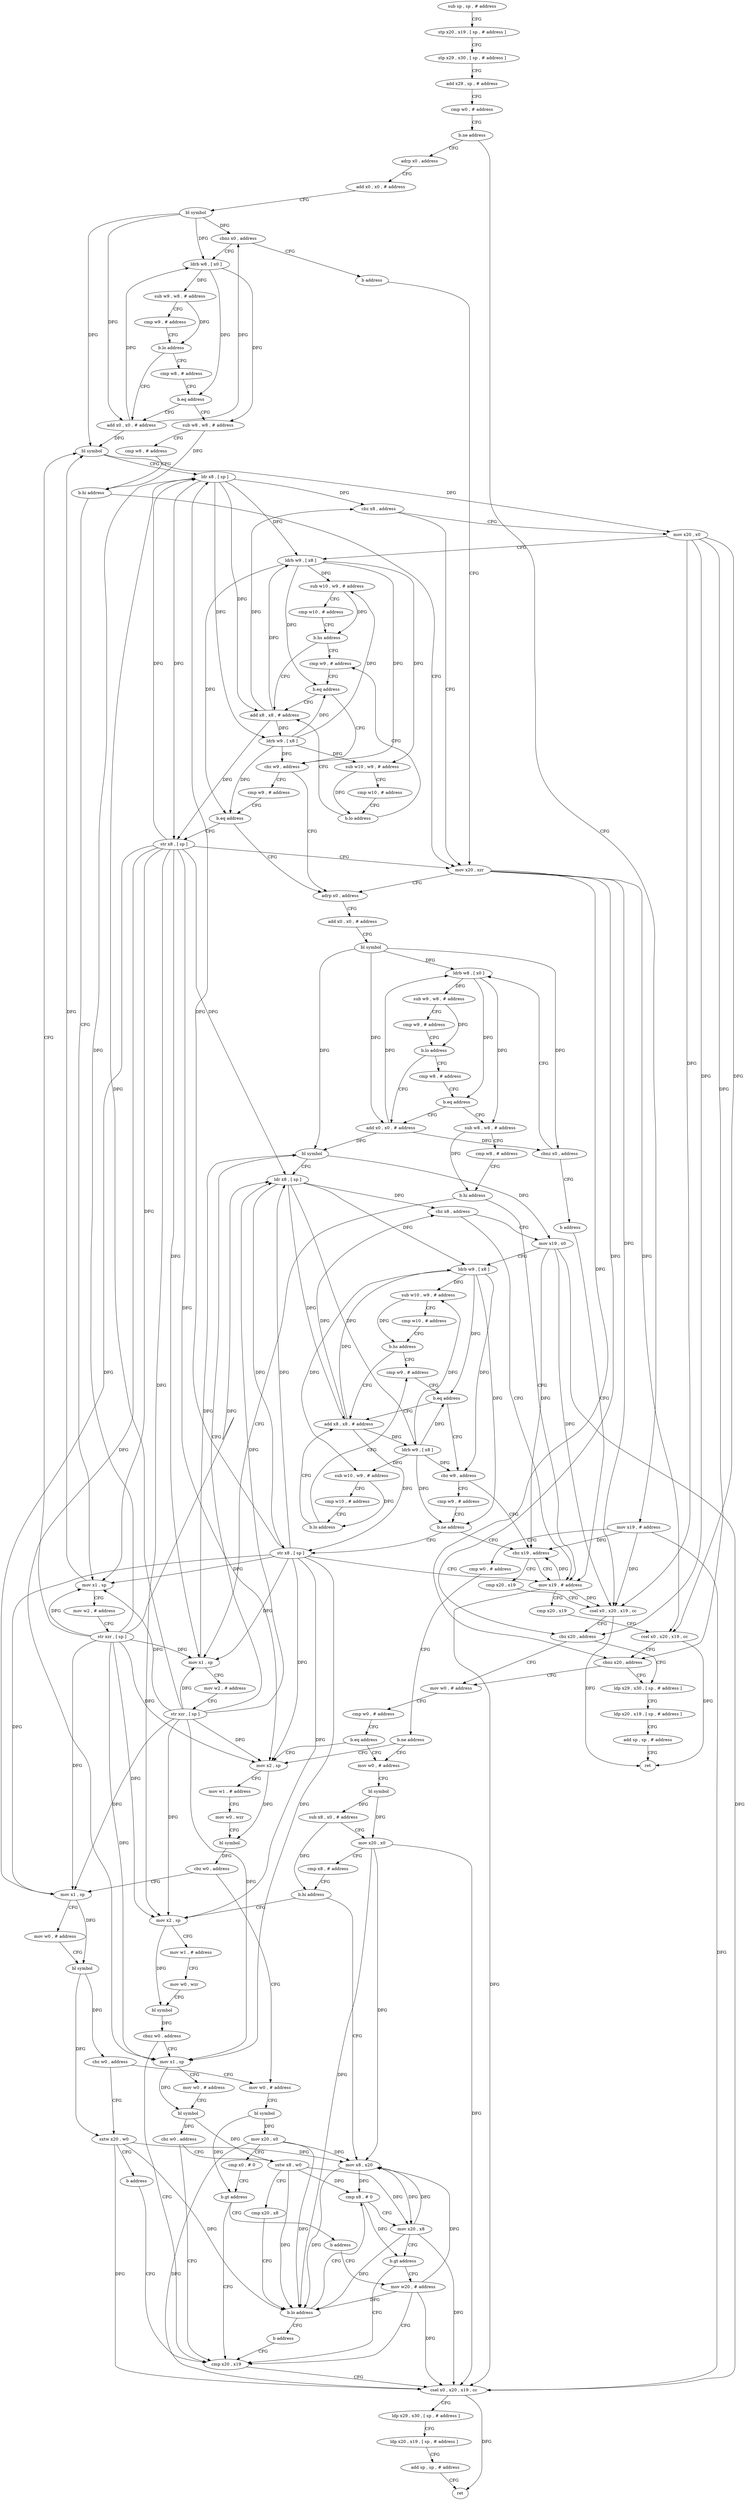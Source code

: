 digraph "func" {
"4205268" [label = "sub sp , sp , # address" ]
"4205272" [label = "stp x20 , x19 , [ sp , # address ]" ]
"4205276" [label = "stp x29 , x30 , [ sp , # address ]" ]
"4205280" [label = "add x29 , sp , # address" ]
"4205284" [label = "cmp w0 , # address" ]
"4205288" [label = "b.ne address" ]
"4205620" [label = "mov x19 , # address" ]
"4205292" [label = "adrp x0 , address" ]
"4205624" [label = "cmp w0 , # address" ]
"4205628" [label = "b.ne address" ]
"4205732" [label = "mov w0 , # address" ]
"4205632" [label = "mov x2 , sp" ]
"4205296" [label = "add x0 , x0 , # address" ]
"4205300" [label = "bl symbol" ]
"4205304" [label = "cbnz x0 , address" ]
"4205316" [label = "ldrb w8 , [ x0 ]" ]
"4205308" [label = "b address" ]
"4205736" [label = "bl symbol" ]
"4205740" [label = "sub x8 , x0 , # address" ]
"4205744" [label = "mov x20 , x0" ]
"4205748" [label = "cmp x8 , # address" ]
"4205752" [label = "b.hi address" ]
"4205808" [label = "mov x8 , x20" ]
"4205756" [label = "mov x2 , sp" ]
"4205636" [label = "mov w1 , # address" ]
"4205640" [label = "mov w0 , wzr" ]
"4205644" [label = "bl symbol" ]
"4205648" [label = "cbz w0 , address" ]
"4205676" [label = "mov x1 , sp" ]
"4205652" [label = "mov w0 , # address" ]
"4205320" [label = "sub w9 , w8 , # address" ]
"4205324" [label = "cmp w9 , # address" ]
"4205328" [label = "b.lo address" ]
"4205312" [label = "add x0 , x0 , # address" ]
"4205332" [label = "cmp w8 , # address" ]
"4205440" [label = "mov x20 , xzr" ]
"4205812" [label = "cmp x8 , # 0" ]
"4205760" [label = "mov w1 , # address" ]
"4205764" [label = "mov w0 , wzr" ]
"4205768" [label = "bl symbol" ]
"4205772" [label = "cbnz w0 , address" ]
"4205828" [label = "cmp x20 , x19" ]
"4205776" [label = "mov x1 , sp" ]
"4205680" [label = "mov w0 , # address" ]
"4205684" [label = "bl symbol" ]
"4205688" [label = "cbz w0 , address" ]
"4205692" [label = "sxtw x20 , w0" ]
"4205656" [label = "bl symbol" ]
"4205660" [label = "mov x20 , x0" ]
"4205664" [label = "cmp x0 , # 0" ]
"4205668" [label = "b.gt address" ]
"4205672" [label = "b address" ]
"4205336" [label = "b.eq address" ]
"4205340" [label = "sub w8 , w8 , # address" ]
"4205444" [label = "adrp x0 , address" ]
"4205832" [label = "csel x0 , x20 , x19 , cc" ]
"4205836" [label = "ldp x29 , x30 , [ sp , # address ]" ]
"4205840" [label = "ldp x20 , x19 , [ sp , # address ]" ]
"4205844" [label = "add sp , sp , # address" ]
"4205848" [label = "ret" ]
"4205824" [label = "mov w20 , # address" ]
"4205780" [label = "mov w0 , # address" ]
"4205784" [label = "bl symbol" ]
"4205788" [label = "cbz w0 , address" ]
"4205792" [label = "sxtw x8 , w0" ]
"4205696" [label = "b address" ]
"4205344" [label = "cmp w8 , # address" ]
"4205348" [label = "b.hi address" ]
"4205352" [label = "mov x1 , sp" ]
"4205468" [label = "ldrb w8 , [ x0 ]" ]
"4205472" [label = "sub w9 , w8 , # address" ]
"4205476" [label = "cmp w9 , # address" ]
"4205480" [label = "b.lo address" ]
"4205464" [label = "add x0 , x0 , # address" ]
"4205484" [label = "cmp w8 , # address" ]
"4205460" [label = "b address" ]
"4205704" [label = "mov x19 , # address" ]
"4205796" [label = "cmp x20 , x8" ]
"4205800" [label = "b.lo address" ]
"4205804" [label = "b address" ]
"4205356" [label = "mov w2 , # address" ]
"4205360" [label = "str xzr , [ sp ]" ]
"4205364" [label = "bl symbol" ]
"4205368" [label = "ldr x8 , [ sp ]" ]
"4205372" [label = "cbz x8 , address" ]
"4205376" [label = "mov x20 , x0" ]
"4205488" [label = "b.eq address" ]
"4205492" [label = "sub w8 , w8 , # address" ]
"4205708" [label = "cmp x20 , x19" ]
"4205712" [label = "csel x0 , x20 , x19 , cc" ]
"4205716" [label = "cbnz x20 , address" ]
"4205604" [label = "ldp x29 , x30 , [ sp , # address ]" ]
"4205720" [label = "mov w0 , # address" ]
"4205816" [label = "mov x20 , x8" ]
"4205820" [label = "b.gt address" ]
"4205380" [label = "ldrb w9 , [ x8 ]" ]
"4205384" [label = "sub w10 , w9 , # address" ]
"4205388" [label = "cmp w10 , # address" ]
"4205392" [label = "b.hs address" ]
"4205416" [label = "cmp w9 , # address" ]
"4205396" [label = "add x8 , x8 , # address" ]
"4205496" [label = "cmp w8 , # address" ]
"4205500" [label = "b.hi address" ]
"4205504" [label = "mov x1 , sp" ]
"4205608" [label = "ldp x20 , x19 , [ sp , # address ]" ]
"4205612" [label = "add sp , sp , # address" ]
"4205616" [label = "ret" ]
"4205724" [label = "cmp w0 , # address" ]
"4205728" [label = "b.eq address" ]
"4205420" [label = "b.eq address" ]
"4205424" [label = "cbz w9 , address" ]
"4205400" [label = "ldrb w9 , [ x8 ]" ]
"4205404" [label = "sub w10 , w9 , # address" ]
"4205408" [label = "cmp w10 , # address" ]
"4205412" [label = "b.lo address" ]
"4205508" [label = "mov w2 , # address" ]
"4205512" [label = "str xzr , [ sp ]" ]
"4205516" [label = "bl symbol" ]
"4205520" [label = "ldr x8 , [ sp ]" ]
"4205524" [label = "cbz x8 , address" ]
"4205528" [label = "mov x19 , x0" ]
"4205428" [label = "cmp w9 , # address" ]
"4205532" [label = "ldrb w9 , [ x8 ]" ]
"4205536" [label = "sub w10 , w9 , # address" ]
"4205540" [label = "cmp w10 , # address" ]
"4205544" [label = "b.hs address" ]
"4205568" [label = "cmp w9 , # address" ]
"4205548" [label = "add x8 , x8 , # address" ]
"4205448" [label = "add x0 , x0 , # address" ]
"4205452" [label = "bl symbol" ]
"4205456" [label = "cbnz x0 , address" ]
"4205432" [label = "b.eq address" ]
"4205436" [label = "str x8 , [ sp ]" ]
"4205572" [label = "b.eq address" ]
"4205576" [label = "cbz w9 , address" ]
"4205552" [label = "ldrb w9 , [ x8 ]" ]
"4205556" [label = "sub w10 , w9 , # address" ]
"4205560" [label = "cmp w10 , # address" ]
"4205564" [label = "b.lo address" ]
"4205588" [label = "cbz x19 , address" ]
"4205580" [label = "cmp w9 , # address" ]
"4205592" [label = "cmp x20 , x19" ]
"4205584" [label = "b.ne address" ]
"4205700" [label = "str x8 , [ sp ]" ]
"4205596" [label = "csel x0 , x20 , x19 , cc" ]
"4205600" [label = "cbz x20 , address" ]
"4205268" -> "4205272" [ label = "CFG" ]
"4205272" -> "4205276" [ label = "CFG" ]
"4205276" -> "4205280" [ label = "CFG" ]
"4205280" -> "4205284" [ label = "CFG" ]
"4205284" -> "4205288" [ label = "CFG" ]
"4205288" -> "4205620" [ label = "CFG" ]
"4205288" -> "4205292" [ label = "CFG" ]
"4205620" -> "4205624" [ label = "CFG" ]
"4205620" -> "4205832" [ label = "DFG" ]
"4205620" -> "4205588" [ label = "DFG" ]
"4205620" -> "4205596" [ label = "DFG" ]
"4205292" -> "4205296" [ label = "CFG" ]
"4205624" -> "4205628" [ label = "CFG" ]
"4205628" -> "4205732" [ label = "CFG" ]
"4205628" -> "4205632" [ label = "CFG" ]
"4205732" -> "4205736" [ label = "CFG" ]
"4205632" -> "4205636" [ label = "CFG" ]
"4205632" -> "4205644" [ label = "DFG" ]
"4205296" -> "4205300" [ label = "CFG" ]
"4205300" -> "4205304" [ label = "DFG" ]
"4205300" -> "4205316" [ label = "DFG" ]
"4205300" -> "4205312" [ label = "DFG" ]
"4205300" -> "4205364" [ label = "DFG" ]
"4205304" -> "4205316" [ label = "CFG" ]
"4205304" -> "4205308" [ label = "CFG" ]
"4205316" -> "4205320" [ label = "DFG" ]
"4205316" -> "4205336" [ label = "DFG" ]
"4205316" -> "4205340" [ label = "DFG" ]
"4205308" -> "4205440" [ label = "CFG" ]
"4205736" -> "4205740" [ label = "DFG" ]
"4205736" -> "4205744" [ label = "DFG" ]
"4205740" -> "4205744" [ label = "CFG" ]
"4205740" -> "4205752" [ label = "DFG" ]
"4205744" -> "4205748" [ label = "CFG" ]
"4205744" -> "4205808" [ label = "DFG" ]
"4205744" -> "4205832" [ label = "DFG" ]
"4205744" -> "4205800" [ label = "DFG" ]
"4205748" -> "4205752" [ label = "CFG" ]
"4205752" -> "4205808" [ label = "CFG" ]
"4205752" -> "4205756" [ label = "CFG" ]
"4205808" -> "4205812" [ label = "DFG" ]
"4205808" -> "4205816" [ label = "DFG" ]
"4205808" -> "4205800" [ label = "DFG" ]
"4205756" -> "4205760" [ label = "CFG" ]
"4205756" -> "4205768" [ label = "DFG" ]
"4205636" -> "4205640" [ label = "CFG" ]
"4205640" -> "4205644" [ label = "CFG" ]
"4205644" -> "4205648" [ label = "DFG" ]
"4205648" -> "4205676" [ label = "CFG" ]
"4205648" -> "4205652" [ label = "CFG" ]
"4205676" -> "4205680" [ label = "CFG" ]
"4205676" -> "4205684" [ label = "DFG" ]
"4205652" -> "4205656" [ label = "CFG" ]
"4205320" -> "4205324" [ label = "CFG" ]
"4205320" -> "4205328" [ label = "DFG" ]
"4205324" -> "4205328" [ label = "CFG" ]
"4205328" -> "4205312" [ label = "CFG" ]
"4205328" -> "4205332" [ label = "CFG" ]
"4205312" -> "4205316" [ label = "DFG" ]
"4205312" -> "4205304" [ label = "DFG" ]
"4205312" -> "4205364" [ label = "DFG" ]
"4205332" -> "4205336" [ label = "CFG" ]
"4205440" -> "4205444" [ label = "CFG" ]
"4205440" -> "4205712" [ label = "DFG" ]
"4205440" -> "4205716" [ label = "DFG" ]
"4205440" -> "4205596" [ label = "DFG" ]
"4205440" -> "4205600" [ label = "DFG" ]
"4205812" -> "4205816" [ label = "CFG" ]
"4205812" -> "4205820" [ label = "DFG" ]
"4205760" -> "4205764" [ label = "CFG" ]
"4205764" -> "4205768" [ label = "CFG" ]
"4205768" -> "4205772" [ label = "DFG" ]
"4205772" -> "4205828" [ label = "CFG" ]
"4205772" -> "4205776" [ label = "CFG" ]
"4205828" -> "4205832" [ label = "CFG" ]
"4205776" -> "4205780" [ label = "CFG" ]
"4205776" -> "4205784" [ label = "DFG" ]
"4205680" -> "4205684" [ label = "CFG" ]
"4205684" -> "4205688" [ label = "DFG" ]
"4205684" -> "4205692" [ label = "DFG" ]
"4205688" -> "4205652" [ label = "CFG" ]
"4205688" -> "4205692" [ label = "CFG" ]
"4205692" -> "4205696" [ label = "CFG" ]
"4205692" -> "4205808" [ label = "DFG" ]
"4205692" -> "4205832" [ label = "DFG" ]
"4205692" -> "4205800" [ label = "DFG" ]
"4205656" -> "4205660" [ label = "DFG" ]
"4205656" -> "4205668" [ label = "DFG" ]
"4205660" -> "4205664" [ label = "CFG" ]
"4205660" -> "4205808" [ label = "DFG" ]
"4205660" -> "4205832" [ label = "DFG" ]
"4205660" -> "4205800" [ label = "DFG" ]
"4205664" -> "4205668" [ label = "CFG" ]
"4205668" -> "4205828" [ label = "CFG" ]
"4205668" -> "4205672" [ label = "CFG" ]
"4205672" -> "4205824" [ label = "CFG" ]
"4205336" -> "4205312" [ label = "CFG" ]
"4205336" -> "4205340" [ label = "CFG" ]
"4205340" -> "4205344" [ label = "CFG" ]
"4205340" -> "4205348" [ label = "DFG" ]
"4205444" -> "4205448" [ label = "CFG" ]
"4205832" -> "4205836" [ label = "CFG" ]
"4205832" -> "4205848" [ label = "DFG" ]
"4205836" -> "4205840" [ label = "CFG" ]
"4205840" -> "4205844" [ label = "CFG" ]
"4205844" -> "4205848" [ label = "CFG" ]
"4205824" -> "4205828" [ label = "CFG" ]
"4205824" -> "4205808" [ label = "DFG" ]
"4205824" -> "4205832" [ label = "DFG" ]
"4205824" -> "4205800" [ label = "DFG" ]
"4205780" -> "4205784" [ label = "CFG" ]
"4205784" -> "4205788" [ label = "DFG" ]
"4205784" -> "4205792" [ label = "DFG" ]
"4205788" -> "4205828" [ label = "CFG" ]
"4205788" -> "4205792" [ label = "CFG" ]
"4205792" -> "4205796" [ label = "CFG" ]
"4205792" -> "4205812" [ label = "DFG" ]
"4205792" -> "4205816" [ label = "DFG" ]
"4205792" -> "4205800" [ label = "DFG" ]
"4205696" -> "4205828" [ label = "CFG" ]
"4205344" -> "4205348" [ label = "CFG" ]
"4205348" -> "4205440" [ label = "CFG" ]
"4205348" -> "4205352" [ label = "CFG" ]
"4205352" -> "4205356" [ label = "CFG" ]
"4205352" -> "4205364" [ label = "DFG" ]
"4205468" -> "4205472" [ label = "DFG" ]
"4205468" -> "4205488" [ label = "DFG" ]
"4205468" -> "4205492" [ label = "DFG" ]
"4205472" -> "4205476" [ label = "CFG" ]
"4205472" -> "4205480" [ label = "DFG" ]
"4205476" -> "4205480" [ label = "CFG" ]
"4205480" -> "4205464" [ label = "CFG" ]
"4205480" -> "4205484" [ label = "CFG" ]
"4205464" -> "4205468" [ label = "DFG" ]
"4205464" -> "4205456" [ label = "DFG" ]
"4205464" -> "4205516" [ label = "DFG" ]
"4205484" -> "4205488" [ label = "CFG" ]
"4205460" -> "4205704" [ label = "CFG" ]
"4205704" -> "4205708" [ label = "CFG" ]
"4205704" -> "4205832" [ label = "DFG" ]
"4205704" -> "4205588" [ label = "DFG" ]
"4205704" -> "4205596" [ label = "DFG" ]
"4205796" -> "4205800" [ label = "CFG" ]
"4205800" -> "4205812" [ label = "CFG" ]
"4205800" -> "4205804" [ label = "CFG" ]
"4205804" -> "4205828" [ label = "CFG" ]
"4205356" -> "4205360" [ label = "CFG" ]
"4205360" -> "4205364" [ label = "CFG" ]
"4205360" -> "4205632" [ label = "DFG" ]
"4205360" -> "4205756" [ label = "DFG" ]
"4205360" -> "4205676" [ label = "DFG" ]
"4205360" -> "4205776" [ label = "DFG" ]
"4205360" -> "4205352" [ label = "DFG" ]
"4205360" -> "4205368" [ label = "DFG" ]
"4205360" -> "4205520" [ label = "DFG" ]
"4205360" -> "4205504" [ label = "DFG" ]
"4205364" -> "4205368" [ label = "CFG" ]
"4205364" -> "4205376" [ label = "DFG" ]
"4205368" -> "4205372" [ label = "DFG" ]
"4205368" -> "4205380" [ label = "DFG" ]
"4205368" -> "4205396" [ label = "DFG" ]
"4205368" -> "4205400" [ label = "DFG" ]
"4205368" -> "4205436" [ label = "DFG" ]
"4205372" -> "4205440" [ label = "CFG" ]
"4205372" -> "4205376" [ label = "CFG" ]
"4205376" -> "4205380" [ label = "CFG" ]
"4205376" -> "4205712" [ label = "DFG" ]
"4205376" -> "4205716" [ label = "DFG" ]
"4205376" -> "4205596" [ label = "DFG" ]
"4205376" -> "4205600" [ label = "DFG" ]
"4205488" -> "4205464" [ label = "CFG" ]
"4205488" -> "4205492" [ label = "CFG" ]
"4205492" -> "4205496" [ label = "CFG" ]
"4205492" -> "4205500" [ label = "DFG" ]
"4205708" -> "4205712" [ label = "CFG" ]
"4205712" -> "4205716" [ label = "CFG" ]
"4205712" -> "4205616" [ label = "DFG" ]
"4205716" -> "4205604" [ label = "CFG" ]
"4205716" -> "4205720" [ label = "CFG" ]
"4205604" -> "4205608" [ label = "CFG" ]
"4205720" -> "4205724" [ label = "CFG" ]
"4205816" -> "4205820" [ label = "CFG" ]
"4205816" -> "4205808" [ label = "DFG" ]
"4205816" -> "4205832" [ label = "DFG" ]
"4205816" -> "4205800" [ label = "DFG" ]
"4205820" -> "4205828" [ label = "CFG" ]
"4205820" -> "4205824" [ label = "CFG" ]
"4205380" -> "4205384" [ label = "DFG" ]
"4205380" -> "4205420" [ label = "DFG" ]
"4205380" -> "4205404" [ label = "DFG" ]
"4205380" -> "4205424" [ label = "DFG" ]
"4205380" -> "4205432" [ label = "DFG" ]
"4205384" -> "4205388" [ label = "CFG" ]
"4205384" -> "4205392" [ label = "DFG" ]
"4205388" -> "4205392" [ label = "CFG" ]
"4205392" -> "4205416" [ label = "CFG" ]
"4205392" -> "4205396" [ label = "CFG" ]
"4205416" -> "4205420" [ label = "CFG" ]
"4205396" -> "4205400" [ label = "DFG" ]
"4205396" -> "4205372" [ label = "DFG" ]
"4205396" -> "4205380" [ label = "DFG" ]
"4205396" -> "4205436" [ label = "DFG" ]
"4205496" -> "4205500" [ label = "CFG" ]
"4205500" -> "4205704" [ label = "CFG" ]
"4205500" -> "4205504" [ label = "CFG" ]
"4205504" -> "4205508" [ label = "CFG" ]
"4205504" -> "4205516" [ label = "DFG" ]
"4205608" -> "4205612" [ label = "CFG" ]
"4205612" -> "4205616" [ label = "CFG" ]
"4205724" -> "4205728" [ label = "CFG" ]
"4205728" -> "4205632" [ label = "CFG" ]
"4205728" -> "4205732" [ label = "CFG" ]
"4205420" -> "4205396" [ label = "CFG" ]
"4205420" -> "4205424" [ label = "CFG" ]
"4205424" -> "4205444" [ label = "CFG" ]
"4205424" -> "4205428" [ label = "CFG" ]
"4205400" -> "4205404" [ label = "DFG" ]
"4205400" -> "4205384" [ label = "DFG" ]
"4205400" -> "4205420" [ label = "DFG" ]
"4205400" -> "4205424" [ label = "DFG" ]
"4205400" -> "4205432" [ label = "DFG" ]
"4205404" -> "4205408" [ label = "CFG" ]
"4205404" -> "4205412" [ label = "DFG" ]
"4205408" -> "4205412" [ label = "CFG" ]
"4205412" -> "4205396" [ label = "CFG" ]
"4205412" -> "4205416" [ label = "CFG" ]
"4205508" -> "4205512" [ label = "CFG" ]
"4205512" -> "4205516" [ label = "CFG" ]
"4205512" -> "4205632" [ label = "DFG" ]
"4205512" -> "4205756" [ label = "DFG" ]
"4205512" -> "4205676" [ label = "DFG" ]
"4205512" -> "4205776" [ label = "DFG" ]
"4205512" -> "4205352" [ label = "DFG" ]
"4205512" -> "4205368" [ label = "DFG" ]
"4205512" -> "4205504" [ label = "DFG" ]
"4205512" -> "4205520" [ label = "DFG" ]
"4205516" -> "4205520" [ label = "CFG" ]
"4205516" -> "4205528" [ label = "DFG" ]
"4205520" -> "4205524" [ label = "DFG" ]
"4205520" -> "4205532" [ label = "DFG" ]
"4205520" -> "4205548" [ label = "DFG" ]
"4205520" -> "4205552" [ label = "DFG" ]
"4205520" -> "4205700" [ label = "DFG" ]
"4205524" -> "4205704" [ label = "CFG" ]
"4205524" -> "4205528" [ label = "CFG" ]
"4205528" -> "4205532" [ label = "CFG" ]
"4205528" -> "4205832" [ label = "DFG" ]
"4205528" -> "4205588" [ label = "DFG" ]
"4205528" -> "4205596" [ label = "DFG" ]
"4205428" -> "4205432" [ label = "CFG" ]
"4205532" -> "4205536" [ label = "DFG" ]
"4205532" -> "4205572" [ label = "DFG" ]
"4205532" -> "4205556" [ label = "DFG" ]
"4205532" -> "4205576" [ label = "DFG" ]
"4205532" -> "4205584" [ label = "DFG" ]
"4205536" -> "4205540" [ label = "CFG" ]
"4205536" -> "4205544" [ label = "DFG" ]
"4205540" -> "4205544" [ label = "CFG" ]
"4205544" -> "4205568" [ label = "CFG" ]
"4205544" -> "4205548" [ label = "CFG" ]
"4205568" -> "4205572" [ label = "CFG" ]
"4205548" -> "4205552" [ label = "DFG" ]
"4205548" -> "4205524" [ label = "DFG" ]
"4205548" -> "4205532" [ label = "DFG" ]
"4205548" -> "4205700" [ label = "DFG" ]
"4205448" -> "4205452" [ label = "CFG" ]
"4205452" -> "4205456" [ label = "DFG" ]
"4205452" -> "4205468" [ label = "DFG" ]
"4205452" -> "4205464" [ label = "DFG" ]
"4205452" -> "4205516" [ label = "DFG" ]
"4205456" -> "4205468" [ label = "CFG" ]
"4205456" -> "4205460" [ label = "CFG" ]
"4205432" -> "4205444" [ label = "CFG" ]
"4205432" -> "4205436" [ label = "CFG" ]
"4205436" -> "4205440" [ label = "CFG" ]
"4205436" -> "4205632" [ label = "DFG" ]
"4205436" -> "4205756" [ label = "DFG" ]
"4205436" -> "4205676" [ label = "DFG" ]
"4205436" -> "4205776" [ label = "DFG" ]
"4205436" -> "4205352" [ label = "DFG" ]
"4205436" -> "4205368" [ label = "DFG" ]
"4205436" -> "4205504" [ label = "DFG" ]
"4205436" -> "4205520" [ label = "DFG" ]
"4205572" -> "4205548" [ label = "CFG" ]
"4205572" -> "4205576" [ label = "CFG" ]
"4205576" -> "4205588" [ label = "CFG" ]
"4205576" -> "4205580" [ label = "CFG" ]
"4205552" -> "4205556" [ label = "DFG" ]
"4205552" -> "4205536" [ label = "DFG" ]
"4205552" -> "4205572" [ label = "DFG" ]
"4205552" -> "4205576" [ label = "DFG" ]
"4205552" -> "4205584" [ label = "DFG" ]
"4205556" -> "4205560" [ label = "CFG" ]
"4205556" -> "4205564" [ label = "DFG" ]
"4205560" -> "4205564" [ label = "CFG" ]
"4205564" -> "4205548" [ label = "CFG" ]
"4205564" -> "4205568" [ label = "CFG" ]
"4205588" -> "4205704" [ label = "CFG" ]
"4205588" -> "4205592" [ label = "CFG" ]
"4205580" -> "4205584" [ label = "CFG" ]
"4205592" -> "4205596" [ label = "CFG" ]
"4205584" -> "4205700" [ label = "CFG" ]
"4205584" -> "4205588" [ label = "CFG" ]
"4205700" -> "4205704" [ label = "CFG" ]
"4205700" -> "4205632" [ label = "DFG" ]
"4205700" -> "4205756" [ label = "DFG" ]
"4205700" -> "4205676" [ label = "DFG" ]
"4205700" -> "4205776" [ label = "DFG" ]
"4205700" -> "4205352" [ label = "DFG" ]
"4205700" -> "4205368" [ label = "DFG" ]
"4205700" -> "4205504" [ label = "DFG" ]
"4205700" -> "4205520" [ label = "DFG" ]
"4205596" -> "4205600" [ label = "CFG" ]
"4205596" -> "4205616" [ label = "DFG" ]
"4205600" -> "4205720" [ label = "CFG" ]
"4205600" -> "4205604" [ label = "CFG" ]
}
